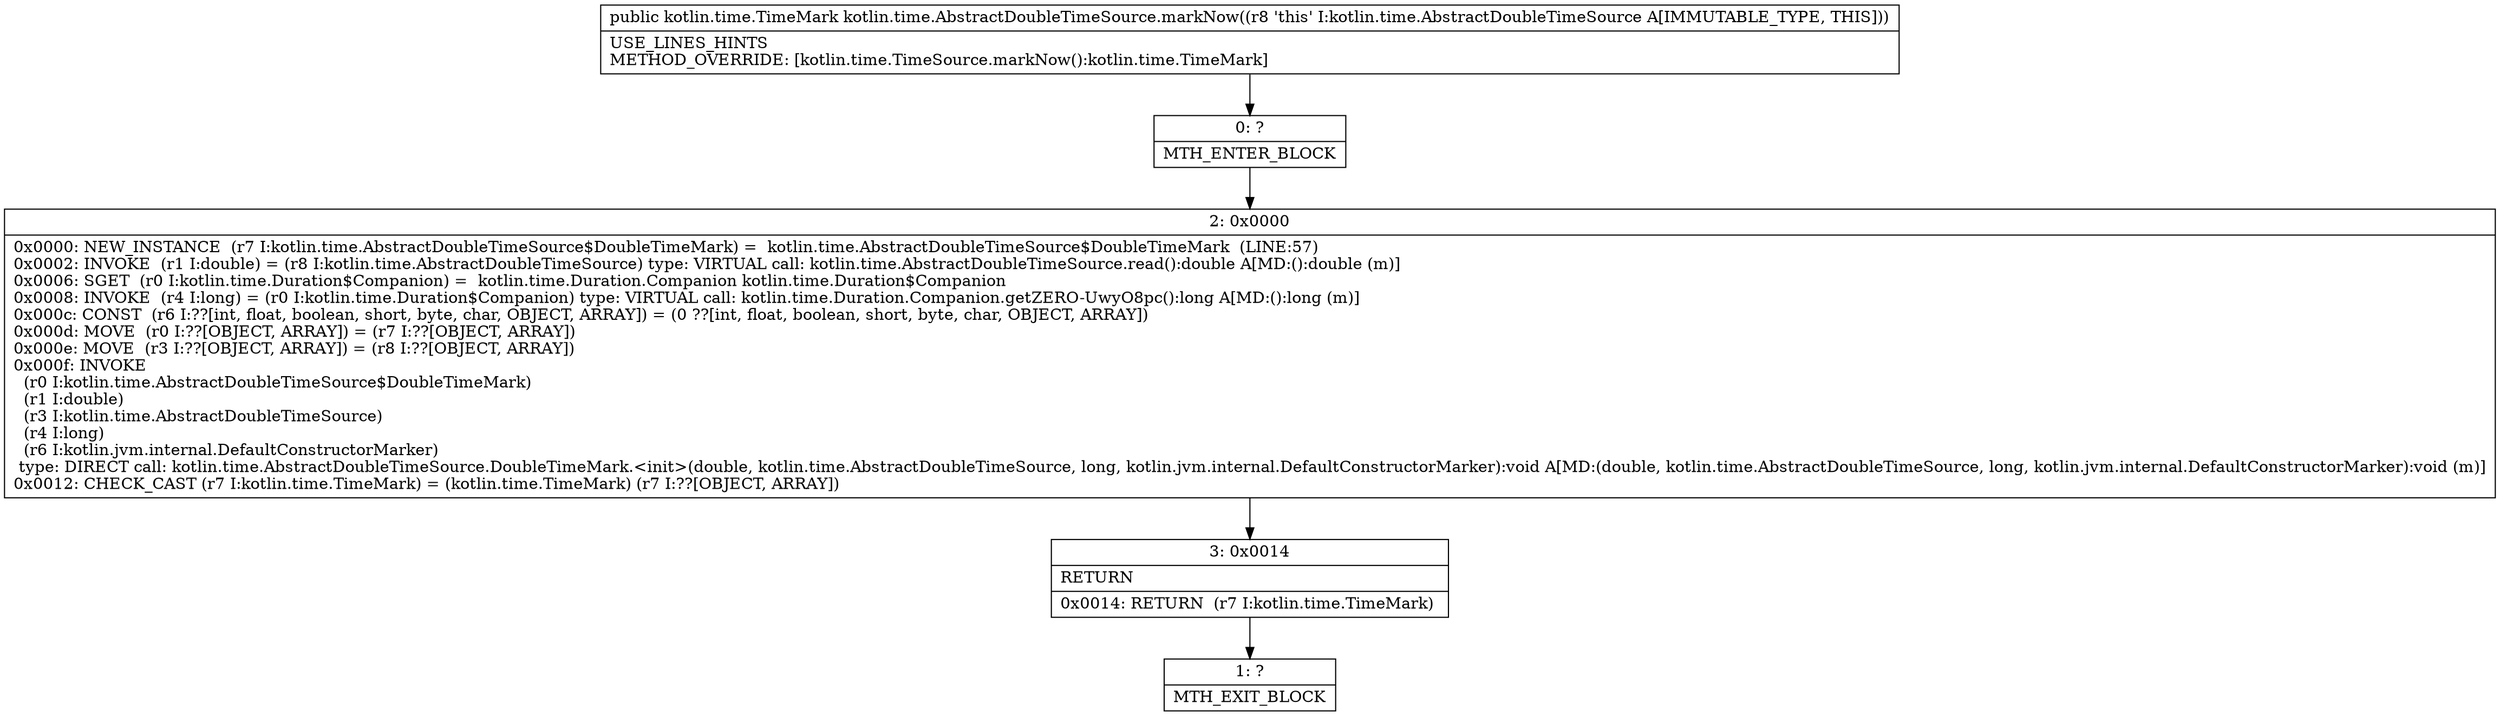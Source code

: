 digraph "CFG forkotlin.time.AbstractDoubleTimeSource.markNow()Lkotlin\/time\/TimeMark;" {
Node_0 [shape=record,label="{0\:\ ?|MTH_ENTER_BLOCK\l}"];
Node_2 [shape=record,label="{2\:\ 0x0000|0x0000: NEW_INSTANCE  (r7 I:kotlin.time.AbstractDoubleTimeSource$DoubleTimeMark) =  kotlin.time.AbstractDoubleTimeSource$DoubleTimeMark  (LINE:57)\l0x0002: INVOKE  (r1 I:double) = (r8 I:kotlin.time.AbstractDoubleTimeSource) type: VIRTUAL call: kotlin.time.AbstractDoubleTimeSource.read():double A[MD:():double (m)]\l0x0006: SGET  (r0 I:kotlin.time.Duration$Companion) =  kotlin.time.Duration.Companion kotlin.time.Duration$Companion \l0x0008: INVOKE  (r4 I:long) = (r0 I:kotlin.time.Duration$Companion) type: VIRTUAL call: kotlin.time.Duration.Companion.getZERO\-UwyO8pc():long A[MD:():long (m)]\l0x000c: CONST  (r6 I:??[int, float, boolean, short, byte, char, OBJECT, ARRAY]) = (0 ??[int, float, boolean, short, byte, char, OBJECT, ARRAY]) \l0x000d: MOVE  (r0 I:??[OBJECT, ARRAY]) = (r7 I:??[OBJECT, ARRAY]) \l0x000e: MOVE  (r3 I:??[OBJECT, ARRAY]) = (r8 I:??[OBJECT, ARRAY]) \l0x000f: INVOKE  \l  (r0 I:kotlin.time.AbstractDoubleTimeSource$DoubleTimeMark)\l  (r1 I:double)\l  (r3 I:kotlin.time.AbstractDoubleTimeSource)\l  (r4 I:long)\l  (r6 I:kotlin.jvm.internal.DefaultConstructorMarker)\l type: DIRECT call: kotlin.time.AbstractDoubleTimeSource.DoubleTimeMark.\<init\>(double, kotlin.time.AbstractDoubleTimeSource, long, kotlin.jvm.internal.DefaultConstructorMarker):void A[MD:(double, kotlin.time.AbstractDoubleTimeSource, long, kotlin.jvm.internal.DefaultConstructorMarker):void (m)]\l0x0012: CHECK_CAST (r7 I:kotlin.time.TimeMark) = (kotlin.time.TimeMark) (r7 I:??[OBJECT, ARRAY]) \l}"];
Node_3 [shape=record,label="{3\:\ 0x0014|RETURN\l|0x0014: RETURN  (r7 I:kotlin.time.TimeMark) \l}"];
Node_1 [shape=record,label="{1\:\ ?|MTH_EXIT_BLOCK\l}"];
MethodNode[shape=record,label="{public kotlin.time.TimeMark kotlin.time.AbstractDoubleTimeSource.markNow((r8 'this' I:kotlin.time.AbstractDoubleTimeSource A[IMMUTABLE_TYPE, THIS]))  | USE_LINES_HINTS\lMETHOD_OVERRIDE: [kotlin.time.TimeSource.markNow():kotlin.time.TimeMark]\l}"];
MethodNode -> Node_0;Node_0 -> Node_2;
Node_2 -> Node_3;
Node_3 -> Node_1;
}


